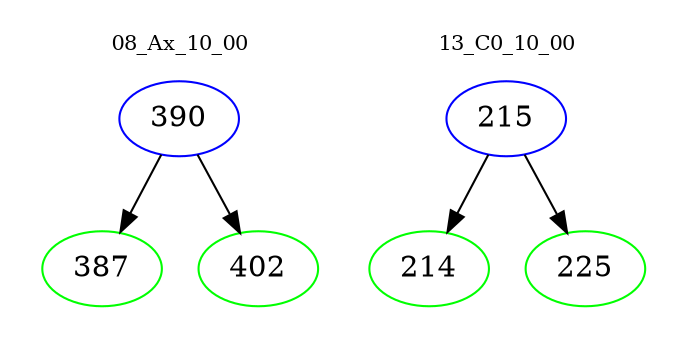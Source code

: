 digraph{
subgraph cluster_0 {
color = white
label = "08_Ax_10_00";
fontsize=10;
T0_390 [label="390", color="blue"]
T0_390 -> T0_387 [color="black"]
T0_387 [label="387", color="green"]
T0_390 -> T0_402 [color="black"]
T0_402 [label="402", color="green"]
}
subgraph cluster_1 {
color = white
label = "13_C0_10_00";
fontsize=10;
T1_215 [label="215", color="blue"]
T1_215 -> T1_214 [color="black"]
T1_214 [label="214", color="green"]
T1_215 -> T1_225 [color="black"]
T1_225 [label="225", color="green"]
}
}
